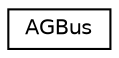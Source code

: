 digraph "Graphical Class Hierarchy"
{
  edge [fontname="Helvetica",fontsize="10",labelfontname="Helvetica",labelfontsize="10"];
  node [fontname="Helvetica",fontsize="10",shape=record];
  rankdir="LR";
  Node0 [label="AGBus",height=0.2,width=0.4,color="black", fillcolor="white", style="filled",URL="$df/da4/class_a_g_bus.html"];
}
